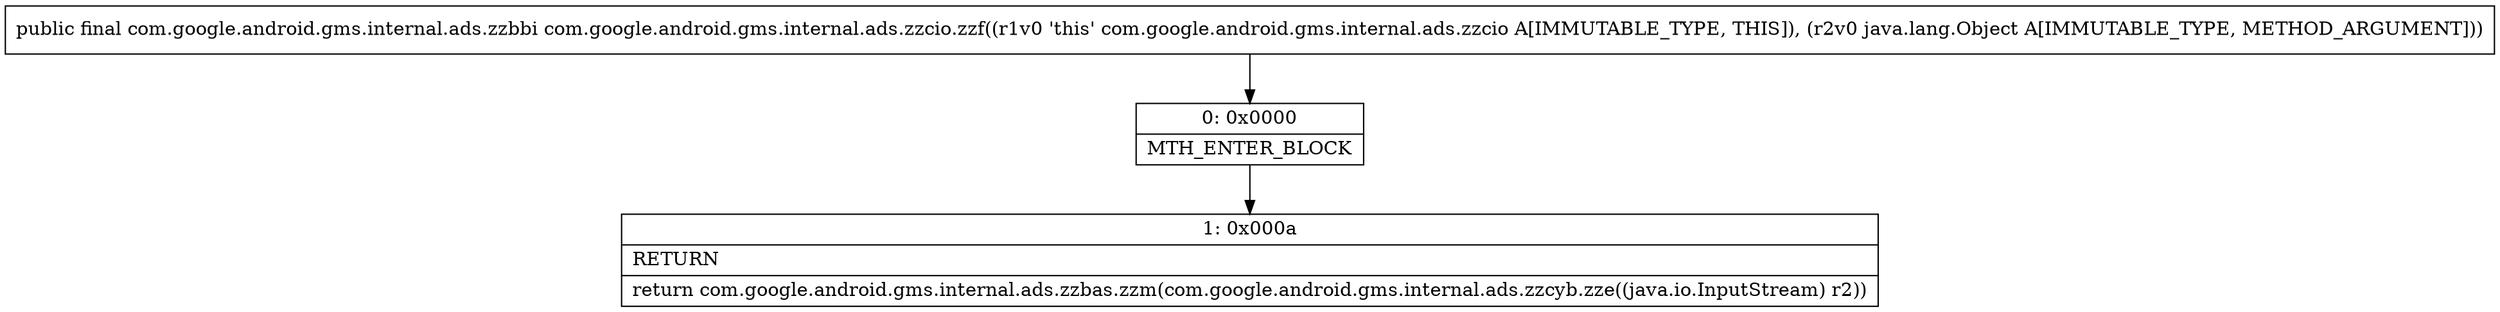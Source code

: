 digraph "CFG forcom.google.android.gms.internal.ads.zzcio.zzf(Ljava\/lang\/Object;)Lcom\/google\/android\/gms\/internal\/ads\/zzbbi;" {
Node_0 [shape=record,label="{0\:\ 0x0000|MTH_ENTER_BLOCK\l}"];
Node_1 [shape=record,label="{1\:\ 0x000a|RETURN\l|return com.google.android.gms.internal.ads.zzbas.zzm(com.google.android.gms.internal.ads.zzcyb.zze((java.io.InputStream) r2))\l}"];
MethodNode[shape=record,label="{public final com.google.android.gms.internal.ads.zzbbi com.google.android.gms.internal.ads.zzcio.zzf((r1v0 'this' com.google.android.gms.internal.ads.zzcio A[IMMUTABLE_TYPE, THIS]), (r2v0 java.lang.Object A[IMMUTABLE_TYPE, METHOD_ARGUMENT])) }"];
MethodNode -> Node_0;
Node_0 -> Node_1;
}

